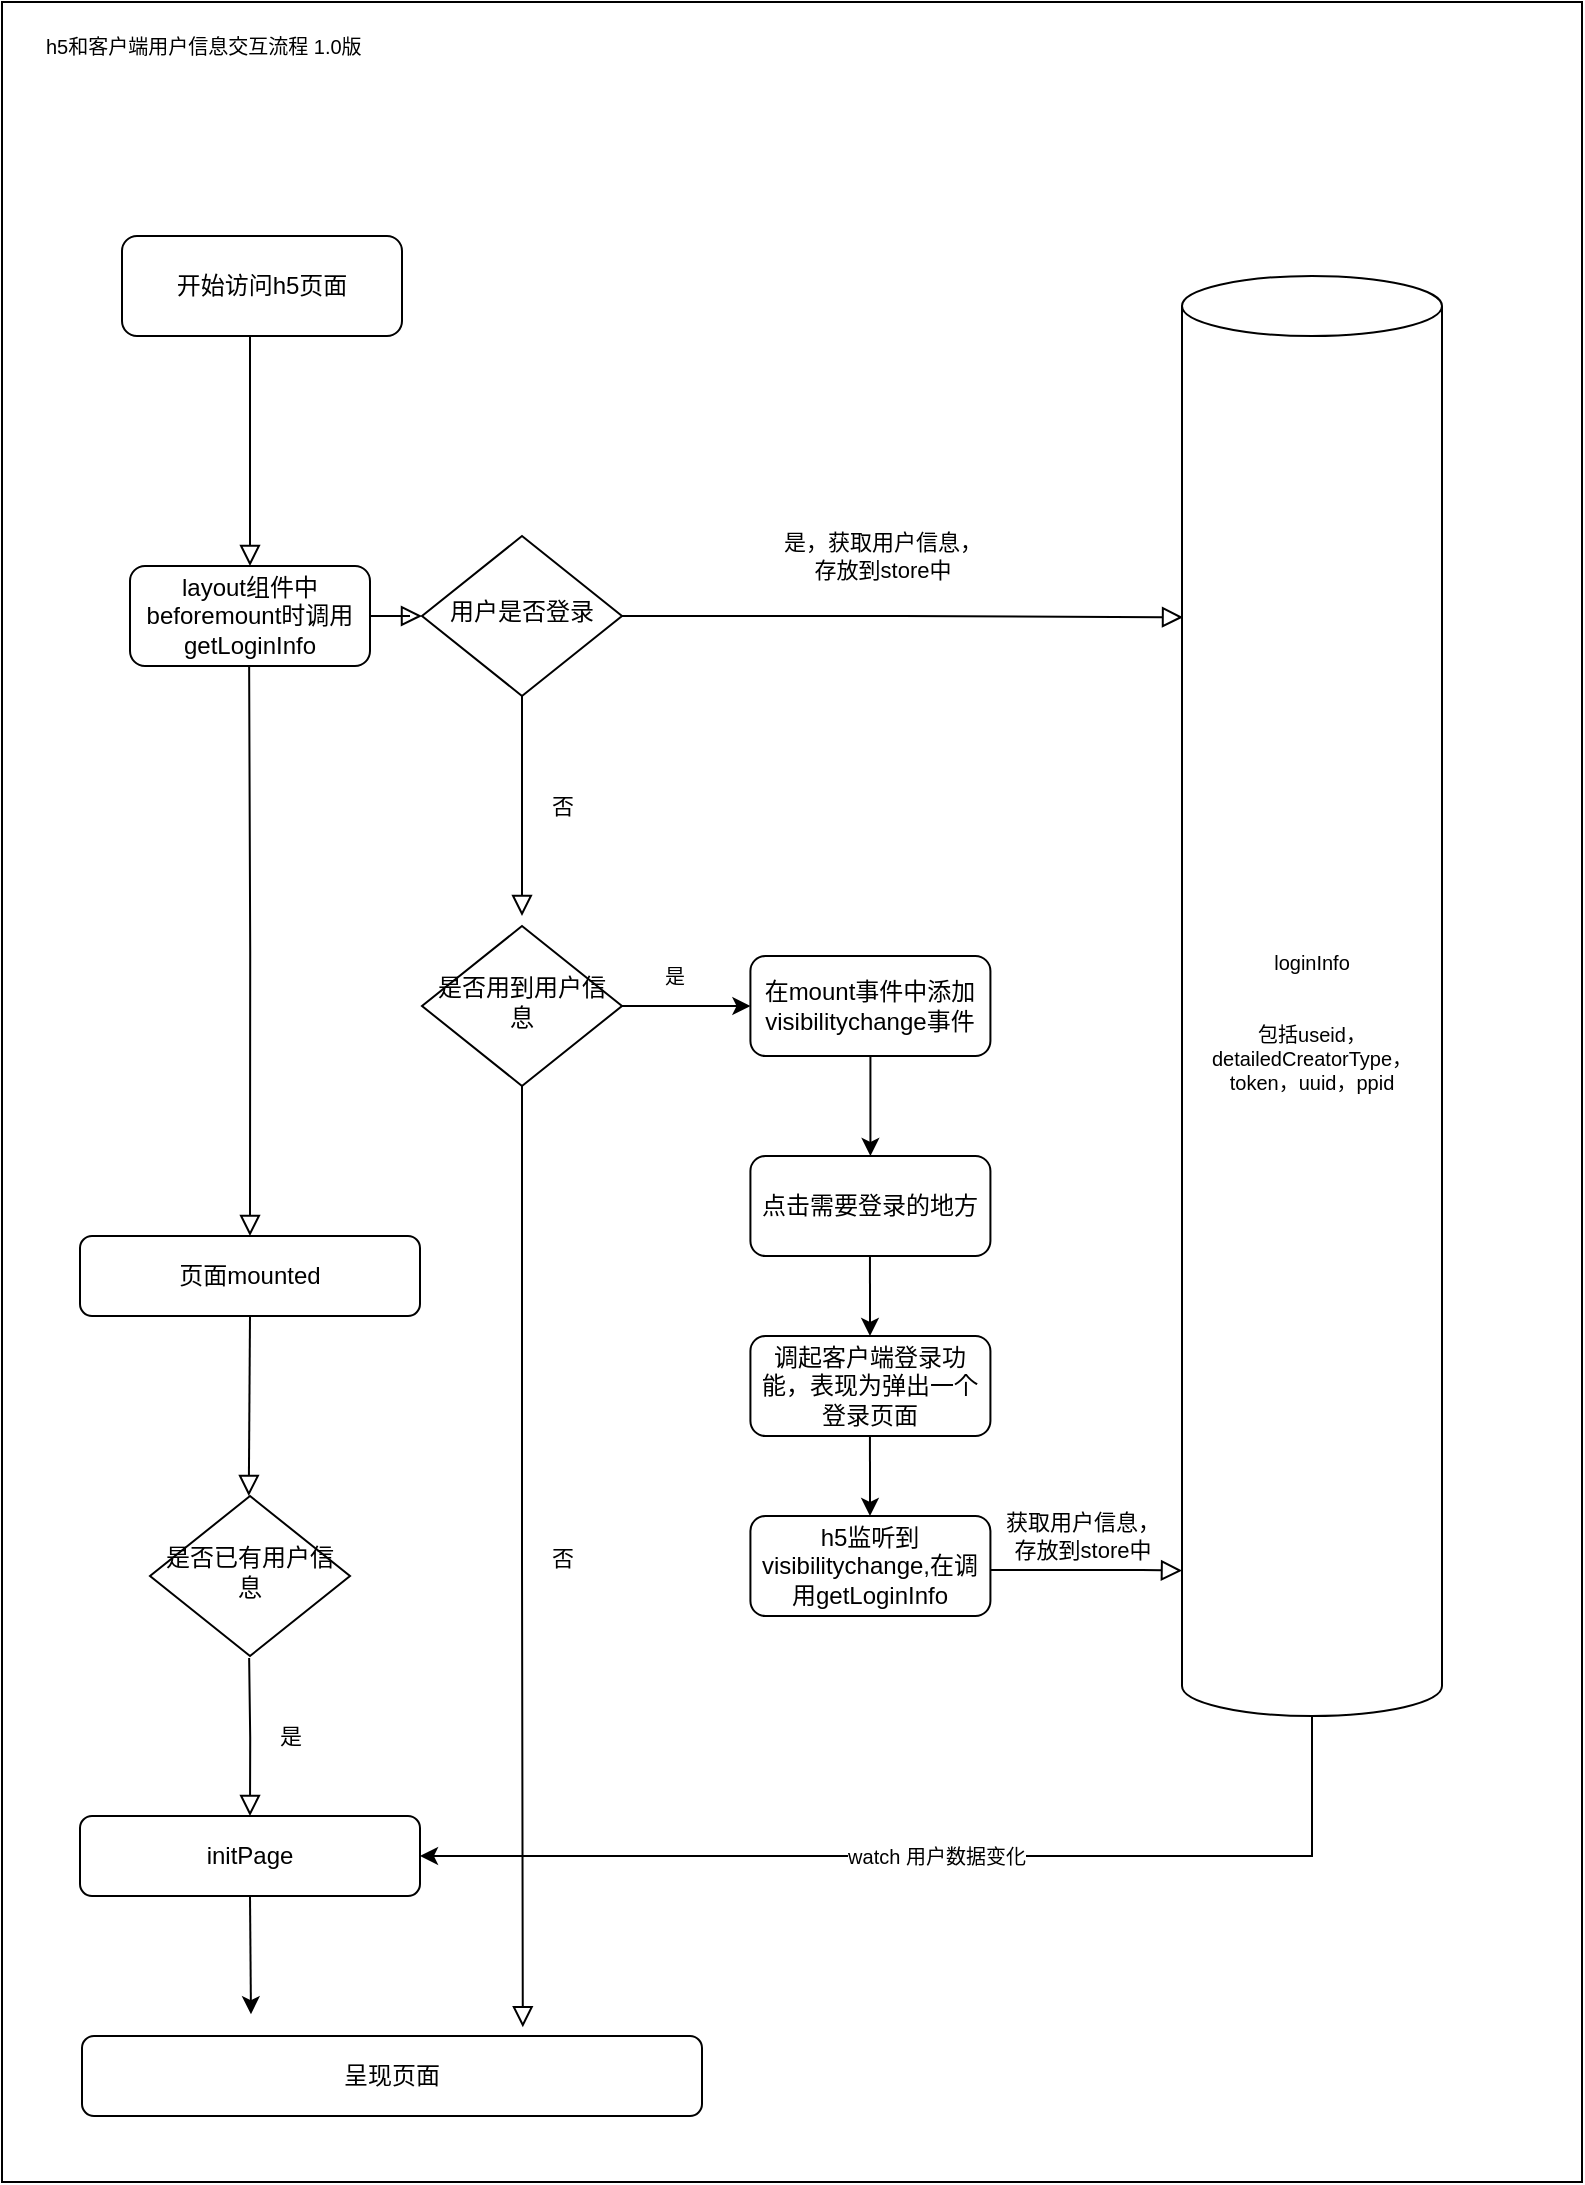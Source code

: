 <mxfile version="20.2.0" type="github"><diagram id="C5RBs43oDa-KdzZeNtuy" name="Page-1"><mxGraphModel dx="1426" dy="737" grid="1" gridSize="10" guides="1" tooltips="1" connect="1" arrows="1" fold="1" page="1" pageScale="1" pageWidth="827" pageHeight="1169" math="0" shadow="0"><root><mxCell id="WIyWlLk6GJQsqaUBKTNV-0"/><mxCell id="WIyWlLk6GJQsqaUBKTNV-1" parent="WIyWlLk6GJQsqaUBKTNV-0"/><mxCell id="vIY9tpSzzPqMu0DWue8W-50" value="h5和客户端用户信息交互流程 1.0版" style="rounded=0;whiteSpace=wrap;html=1;fontSize=10;align=left;verticalAlign=top;spacingTop=10;spacingLeft=20;container=1;" parent="WIyWlLk6GJQsqaUBKTNV-1" vertex="1"><mxGeometry x="10" y="20" width="790" height="1090" as="geometry"/></mxCell><mxCell id="WIyWlLk6GJQsqaUBKTNV-2" value="" style="rounded=0;html=1;jettySize=auto;orthogonalLoop=1;fontSize=11;endArrow=block;endFill=0;endSize=8;strokeWidth=1;shadow=0;labelBackgroundColor=none;edgeStyle=orthogonalEdgeStyle;exitX=1;exitY=0.5;exitDx=0;exitDy=0;" parent="WIyWlLk6GJQsqaUBKTNV-1" source="vIY9tpSzzPqMu0DWue8W-14" target="WIyWlLk6GJQsqaUBKTNV-6" edge="1"><mxGeometry relative="1" as="geometry"><mxPoint x="210" y="327" as="sourcePoint"/></mxGeometry></mxCell><mxCell id="WIyWlLk6GJQsqaUBKTNV-4" value="否" style="rounded=0;html=1;jettySize=auto;orthogonalLoop=1;fontSize=11;endArrow=block;endFill=0;endSize=8;strokeWidth=1;shadow=0;labelBackgroundColor=none;edgeStyle=orthogonalEdgeStyle;exitX=0.5;exitY=1;exitDx=0;exitDy=0;" parent="WIyWlLk6GJQsqaUBKTNV-1" source="WIyWlLk6GJQsqaUBKTNV-6" edge="1"><mxGeometry y="20" relative="1" as="geometry"><mxPoint as="offset"/><mxPoint x="270" y="477" as="targetPoint"/></mxGeometry></mxCell><mxCell id="WIyWlLk6GJQsqaUBKTNV-5" value="是，获取用户信息，&lt;br&gt;存放到store中" style="edgeStyle=orthogonalEdgeStyle;rounded=0;html=1;jettySize=auto;orthogonalLoop=1;fontSize=11;endArrow=block;endFill=0;endSize=8;strokeWidth=1;shadow=0;labelBackgroundColor=none;entryX=0.004;entryY=0.237;entryDx=0;entryDy=0;entryPerimeter=0;" parent="WIyWlLk6GJQsqaUBKTNV-1" source="WIyWlLk6GJQsqaUBKTNV-6" target="vIY9tpSzzPqMu0DWue8W-9" edge="1"><mxGeometry x="-0.075" y="30" relative="1" as="geometry"><mxPoint as="offset"/><mxPoint x="590" y="447" as="targetPoint"/><Array as="points"/></mxGeometry></mxCell><mxCell id="WIyWlLk6GJQsqaUBKTNV-6" value="用户是否登录" style="rhombus;whiteSpace=wrap;html=1;shadow=0;fontFamily=Helvetica;fontSize=12;align=center;strokeWidth=1;spacing=6;spacingTop=-4;" parent="WIyWlLk6GJQsqaUBKTNV-1" vertex="1"><mxGeometry x="220" y="287" width="100" height="80" as="geometry"/></mxCell><mxCell id="WIyWlLk6GJQsqaUBKTNV-11" value="initPage" style="rounded=1;whiteSpace=wrap;html=1;fontSize=12;glass=0;strokeWidth=1;shadow=0;" parent="WIyWlLk6GJQsqaUBKTNV-1" vertex="1"><mxGeometry x="49" y="927" width="170" height="40" as="geometry"/></mxCell><mxCell id="vIY9tpSzzPqMu0DWue8W-6" value="开始访问h5页面" style="rounded=1;whiteSpace=wrap;html=1;" parent="WIyWlLk6GJQsqaUBKTNV-1" vertex="1"><mxGeometry x="70" y="137" width="140" height="50" as="geometry"/></mxCell><mxCell id="vIY9tpSzzPqMu0DWue8W-9" value="loginInfo&#10;&#10;&#10;包括useid，detailedCreatorType，token，uuid，ppid" style="shape=cylinder3;boundedLbl=1;backgroundOutline=1;size=15;whiteSpace=wrap;fontSize=10;" parent="WIyWlLk6GJQsqaUBKTNV-1" vertex="1"><mxGeometry x="600" y="157" width="130" height="720" as="geometry"/></mxCell><mxCell id="vIY9tpSzzPqMu0DWue8W-14" value="layout组件中beforemount时调用getLoginInfo" style="rounded=1;whiteSpace=wrap;html=1;" parent="WIyWlLk6GJQsqaUBKTNV-1" vertex="1"><mxGeometry x="74" y="302" width="120" height="50" as="geometry"/></mxCell><mxCell id="vIY9tpSzzPqMu0DWue8W-15" value="" style="rounded=0;html=1;jettySize=auto;orthogonalLoop=1;fontSize=11;endArrow=block;endFill=0;endSize=8;strokeWidth=1;shadow=0;labelBackgroundColor=none;edgeStyle=orthogonalEdgeStyle;entryX=0.5;entryY=0;entryDx=0;entryDy=0;exitX=0.5;exitY=1;exitDx=0;exitDy=0;" parent="WIyWlLk6GJQsqaUBKTNV-1" source="vIY9tpSzzPqMu0DWue8W-6" target="vIY9tpSzzPqMu0DWue8W-14" edge="1"><mxGeometry relative="1" as="geometry"><mxPoint x="133.71" y="267" as="sourcePoint"/><mxPoint x="134" y="287" as="targetPoint"/><Array as="points"><mxPoint x="134" y="187"/></Array></mxGeometry></mxCell><mxCell id="vIY9tpSzzPqMu0DWue8W-20" value="watch 用户数据变化" style="endArrow=classic;html=1;rounded=0;fontSize=10;exitX=0.5;exitY=1;exitDx=0;exitDy=0;exitPerimeter=0;entryX=1;entryY=0.5;entryDx=0;entryDy=0;" parent="WIyWlLk6GJQsqaUBKTNV-1" source="vIY9tpSzzPqMu0DWue8W-9" target="WIyWlLk6GJQsqaUBKTNV-11" edge="1"><mxGeometry width="50" height="50" relative="1" as="geometry"><mxPoint x="490" y="737" as="sourcePoint"/><mxPoint x="555" y="787" as="targetPoint"/><Array as="points"><mxPoint x="665" y="947"/></Array></mxGeometry></mxCell><mxCell id="vIY9tpSzzPqMu0DWue8W-21" value="呈现页面" style="rounded=1;whiteSpace=wrap;html=1;fontSize=12;glass=0;strokeWidth=1;shadow=0;" parent="WIyWlLk6GJQsqaUBKTNV-1" vertex="1"><mxGeometry x="50" y="1037" width="310" height="40" as="geometry"/></mxCell><mxCell id="vIY9tpSzzPqMu0DWue8W-22" value="" style="endArrow=classic;html=1;rounded=0;fontSize=10;exitX=0.5;exitY=1;exitDx=0;exitDy=0;entryX=0.481;entryY=-0.022;entryDx=0;entryDy=0;entryPerimeter=0;" parent="WIyWlLk6GJQsqaUBKTNV-1" source="WIyWlLk6GJQsqaUBKTNV-11" edge="1"><mxGeometry width="50" height="50" relative="1" as="geometry"><mxPoint x="197" y="957" as="sourcePoint"/><mxPoint x="134.49" y="1026.12" as="targetPoint"/></mxGeometry></mxCell><mxCell id="vIY9tpSzzPqMu0DWue8W-25" value="是否用到用户信息" style="rhombus;shadow=0;fontFamily=Helvetica;fontSize=12;align=center;strokeWidth=1;spacing=6;spacingTop=-4;whiteSpace=wrap;" parent="WIyWlLk6GJQsqaUBKTNV-1" vertex="1"><mxGeometry x="220" y="482" width="100" height="80" as="geometry"/></mxCell><mxCell id="vIY9tpSzzPqMu0DWue8W-27" value="否" style="rounded=0;html=1;jettySize=auto;orthogonalLoop=1;fontSize=11;endArrow=block;endFill=0;endSize=8;strokeWidth=1;shadow=0;labelBackgroundColor=none;edgeStyle=orthogonalEdgeStyle;exitX=0.5;exitY=1;exitDx=0;exitDy=0;entryX=0.711;entryY=-0.109;entryDx=0;entryDy=0;entryPerimeter=0;" parent="WIyWlLk6GJQsqaUBKTNV-1" source="vIY9tpSzzPqMu0DWue8W-25" target="vIY9tpSzzPqMu0DWue8W-21" edge="1"><mxGeometry y="20" relative="1" as="geometry"><mxPoint as="offset"/><mxPoint x="170" y="587" as="sourcePoint"/><mxPoint x="310" y="757" as="targetPoint"/></mxGeometry></mxCell><mxCell id="vIY9tpSzzPqMu0DWue8W-29" value="在mount事件中添加&lt;br&gt;visibilitychange事件" style="rounded=1;whiteSpace=wrap;html=1;" parent="WIyWlLk6GJQsqaUBKTNV-1" vertex="1"><mxGeometry x="384.21" y="497" width="120" height="50" as="geometry"/></mxCell><mxCell id="vIY9tpSzzPqMu0DWue8W-30" value="获取用户信息，&lt;br&gt;存放到store中" style="edgeStyle=orthogonalEdgeStyle;rounded=0;html=1;jettySize=auto;orthogonalLoop=1;fontSize=11;endArrow=block;endFill=0;endSize=8;strokeWidth=1;shadow=0;labelBackgroundColor=none;spacing=7;entryX=0;entryY=0.899;entryDx=0;entryDy=0;entryPerimeter=0;" parent="WIyWlLk6GJQsqaUBKTNV-1" target="vIY9tpSzzPqMu0DWue8W-9" edge="1"><mxGeometry x="-0.044" y="17" relative="1" as="geometry"><mxPoint as="offset"/><mxPoint x="504.21" y="804.01" as="sourcePoint"/><mxPoint x="580" y="797" as="targetPoint"/><Array as="points"><mxPoint x="580" y="804"/></Array></mxGeometry></mxCell><mxCell id="vIY9tpSzzPqMu0DWue8W-31" value="页面mounted" style="rounded=1;whiteSpace=wrap;html=1;fontSize=12;glass=0;strokeWidth=1;shadow=0;" parent="WIyWlLk6GJQsqaUBKTNV-1" vertex="1"><mxGeometry x="49" y="637" width="170" height="40" as="geometry"/></mxCell><mxCell id="vIY9tpSzzPqMu0DWue8W-32" value="是否已有用户信息" style="rhombus;whiteSpace=wrap;html=1;shadow=0;fontFamily=Helvetica;fontSize=12;align=center;strokeWidth=1;spacing=6;spacingTop=-4;" parent="WIyWlLk6GJQsqaUBKTNV-1" vertex="1"><mxGeometry x="84" y="767" width="100" height="80" as="geometry"/></mxCell><mxCell id="vIY9tpSzzPqMu0DWue8W-33" value="是" style="rounded=0;html=1;jettySize=auto;orthogonalLoop=1;fontSize=11;endArrow=block;endFill=0;endSize=8;strokeWidth=1;shadow=0;labelBackgroundColor=none;edgeStyle=orthogonalEdgeStyle;entryX=0.5;entryY=0;entryDx=0;entryDy=0;" parent="WIyWlLk6GJQsqaUBKTNV-1" target="WIyWlLk6GJQsqaUBKTNV-11" edge="1"><mxGeometry y="20" relative="1" as="geometry"><mxPoint as="offset"/><mxPoint x="133.57" y="848" as="sourcePoint"/><mxPoint x="133.57" y="898" as="targetPoint"/></mxGeometry></mxCell><mxCell id="vIY9tpSzzPqMu0DWue8W-35" value="" style="rounded=0;html=1;jettySize=auto;orthogonalLoop=1;fontSize=11;endArrow=block;endFill=0;endSize=8;strokeWidth=1;shadow=0;labelBackgroundColor=none;edgeStyle=orthogonalEdgeStyle;entryX=0.5;entryY=0;entryDx=0;entryDy=0;exitX=0.5;exitY=1;exitDx=0;exitDy=0;" parent="WIyWlLk6GJQsqaUBKTNV-1" source="vIY9tpSzzPqMu0DWue8W-31" edge="1"><mxGeometry y="20" relative="1" as="geometry"><mxPoint as="offset"/><mxPoint x="132.96" y="688" as="sourcePoint"/><mxPoint x="133.39" y="767" as="targetPoint"/><Array as="points"><mxPoint x="133" y="677"/></Array></mxGeometry></mxCell><mxCell id="vIY9tpSzzPqMu0DWue8W-37" value="" style="rounded=0;html=1;jettySize=auto;orthogonalLoop=1;fontSize=11;endArrow=block;endFill=0;endSize=8;strokeWidth=1;shadow=0;labelBackgroundColor=none;edgeStyle=orthogonalEdgeStyle;entryX=0.5;entryY=0;entryDx=0;entryDy=0;" parent="WIyWlLk6GJQsqaUBKTNV-1" target="vIY9tpSzzPqMu0DWue8W-31" edge="1"><mxGeometry y="20" relative="1" as="geometry"><mxPoint as="offset"/><mxPoint x="133.57" y="352" as="sourcePoint"/><mxPoint x="133.57" y="402" as="targetPoint"/></mxGeometry></mxCell><mxCell id="vIY9tpSzzPqMu0DWue8W-38" value="" style="endArrow=classic;html=1;rounded=0;fontSize=10;exitX=1;exitY=0.5;exitDx=0;exitDy=0;entryX=0;entryY=0.5;entryDx=0;entryDy=0;" parent="WIyWlLk6GJQsqaUBKTNV-1" source="vIY9tpSzzPqMu0DWue8W-25" target="vIY9tpSzzPqMu0DWue8W-29" edge="1"><mxGeometry width="50" height="50" relative="1" as="geometry"><mxPoint x="230" y="637" as="sourcePoint"/><mxPoint x="280" y="587" as="targetPoint"/></mxGeometry></mxCell><mxCell id="vIY9tpSzzPqMu0DWue8W-39" value="是" style="edgeLabel;html=1;align=center;verticalAlign=middle;resizable=0;points=[];fontSize=10;" parent="vIY9tpSzzPqMu0DWue8W-38" vertex="1" connectable="0"><mxGeometry x="-0.209" y="-1" relative="1" as="geometry"><mxPoint y="-16" as="offset"/></mxGeometry></mxCell><mxCell id="vIY9tpSzzPqMu0DWue8W-43" value="调起客户端登录功能，表现为弹出一个登录页面" style="rounded=1;whiteSpace=wrap;html=1;" parent="WIyWlLk6GJQsqaUBKTNV-1" vertex="1"><mxGeometry x="384.21" y="687" width="120" height="50" as="geometry"/></mxCell><mxCell id="vIY9tpSzzPqMu0DWue8W-44" value="h5监听到visibilitychange,在调用getLoginInfo" style="rounded=1;whiteSpace=wrap;html=1;" parent="WIyWlLk6GJQsqaUBKTNV-1" vertex="1"><mxGeometry x="384.21" y="777" width="120" height="50" as="geometry"/></mxCell><mxCell id="vIY9tpSzzPqMu0DWue8W-45" value="点击需要登录的地方" style="rounded=1;whiteSpace=wrap;html=1;" parent="WIyWlLk6GJQsqaUBKTNV-1" vertex="1"><mxGeometry x="384.21" y="597" width="120" height="50" as="geometry"/></mxCell><mxCell id="vIY9tpSzzPqMu0DWue8W-47" value="" style="endArrow=classic;html=1;rounded=0;fontSize=10;exitX=0.5;exitY=1;exitDx=0;exitDy=0;entryX=0.5;entryY=0;entryDx=0;entryDy=0;" parent="WIyWlLk6GJQsqaUBKTNV-1" source="vIY9tpSzzPqMu0DWue8W-29" target="vIY9tpSzzPqMu0DWue8W-45" edge="1"><mxGeometry width="50" height="50" relative="1" as="geometry"><mxPoint x="350" y="547" as="sourcePoint"/><mxPoint x="400" y="497" as="targetPoint"/></mxGeometry></mxCell><mxCell id="vIY9tpSzzPqMu0DWue8W-48" value="" style="endArrow=classic;html=1;rounded=0;fontSize=10;exitX=0.5;exitY=1;exitDx=0;exitDy=0;" parent="WIyWlLk6GJQsqaUBKTNV-1" edge="1"><mxGeometry width="50" height="50" relative="1" as="geometry"><mxPoint x="443.98" y="647" as="sourcePoint"/><mxPoint x="444" y="687" as="targetPoint"/></mxGeometry></mxCell><mxCell id="vIY9tpSzzPqMu0DWue8W-49" value="" style="endArrow=classic;html=1;rounded=0;fontSize=10;exitX=0.5;exitY=1;exitDx=0;exitDy=0;" parent="WIyWlLk6GJQsqaUBKTNV-1" edge="1"><mxGeometry width="50" height="50" relative="1" as="geometry"><mxPoint x="443.98" y="737" as="sourcePoint"/><mxPoint x="444" y="777" as="targetPoint"/></mxGeometry></mxCell></root></mxGraphModel></diagram></mxfile>